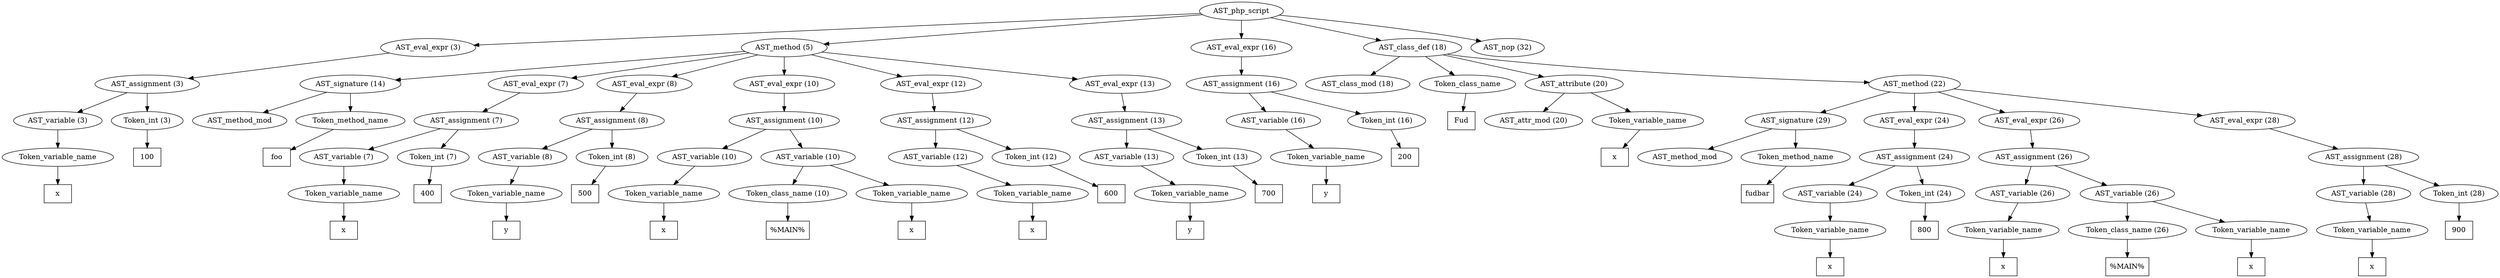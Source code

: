 /*
 * AST in dot format generated by phc -- the PHP compiler
 */

digraph AST {
node_0 [label="AST_php_script"];
node_1 [label="AST_eval_expr (3)"];
node_2 [label="AST_assignment (3)"];
node_3 [label="AST_variable (3)"];
node_4 [label="Token_variable_name"];
node_5 [label="x", shape=box]
node_4 -> node_5;
node_3 -> node_4;
node_6 [label="Token_int (3)"];
node_7 [label="100", shape=box]
node_6 -> node_7;
node_2 -> node_6;
node_2 -> node_3;
node_1 -> node_2;
node_8 [label="AST_method (5)"];
node_9 [label="AST_signature (14)"];
node_10 [label="AST_method_mod"];
node_11 [label="Token_method_name"];
node_12 [label="foo", shape=box]
node_11 -> node_12;
node_9 -> node_11;
node_9 -> node_10;
node_13 [label="AST_eval_expr (7)"];
node_14 [label="AST_assignment (7)"];
node_15 [label="AST_variable (7)"];
node_16 [label="Token_variable_name"];
node_17 [label="x", shape=box]
node_16 -> node_17;
node_15 -> node_16;
node_18 [label="Token_int (7)"];
node_19 [label="400", shape=box]
node_18 -> node_19;
node_14 -> node_18;
node_14 -> node_15;
node_13 -> node_14;
node_20 [label="AST_eval_expr (8)"];
node_21 [label="AST_assignment (8)"];
node_22 [label="AST_variable (8)"];
node_23 [label="Token_variable_name"];
node_24 [label="y", shape=box]
node_23 -> node_24;
node_22 -> node_23;
node_25 [label="Token_int (8)"];
node_26 [label="500", shape=box]
node_25 -> node_26;
node_21 -> node_25;
node_21 -> node_22;
node_20 -> node_21;
node_27 [label="AST_eval_expr (10)"];
node_28 [label="AST_assignment (10)"];
node_29 [label="AST_variable (10)"];
node_30 [label="Token_variable_name"];
node_31 [label="x", shape=box]
node_30 -> node_31;
node_29 -> node_30;
node_32 [label="AST_variable (10)"];
node_33 [label="Token_class_name (10)"];
node_34 [label="%MAIN%", shape=box]
node_33 -> node_34;
node_35 [label="Token_variable_name"];
node_36 [label="x", shape=box]
node_35 -> node_36;
node_32 -> node_35;
node_32 -> node_33;
node_28 -> node_32;
node_28 -> node_29;
node_27 -> node_28;
node_37 [label="AST_eval_expr (12)"];
node_38 [label="AST_assignment (12)"];
node_39 [label="AST_variable (12)"];
node_40 [label="Token_variable_name"];
node_41 [label="x", shape=box]
node_40 -> node_41;
node_39 -> node_40;
node_42 [label="Token_int (12)"];
node_43 [label="600", shape=box]
node_42 -> node_43;
node_38 -> node_42;
node_38 -> node_39;
node_37 -> node_38;
node_44 [label="AST_eval_expr (13)"];
node_45 [label="AST_assignment (13)"];
node_46 [label="AST_variable (13)"];
node_47 [label="Token_variable_name"];
node_48 [label="y", shape=box]
node_47 -> node_48;
node_46 -> node_47;
node_49 [label="Token_int (13)"];
node_50 [label="700", shape=box]
node_49 -> node_50;
node_45 -> node_49;
node_45 -> node_46;
node_44 -> node_45;
node_8 -> node_44;
node_8 -> node_37;
node_8 -> node_27;
node_8 -> node_20;
node_8 -> node_13;
node_8 -> node_9;
node_51 [label="AST_eval_expr (16)"];
node_52 [label="AST_assignment (16)"];
node_53 [label="AST_variable (16)"];
node_54 [label="Token_variable_name"];
node_55 [label="y", shape=box]
node_54 -> node_55;
node_53 -> node_54;
node_56 [label="Token_int (16)"];
node_57 [label="200", shape=box]
node_56 -> node_57;
node_52 -> node_56;
node_52 -> node_53;
node_51 -> node_52;
node_58 [label="AST_class_def (18)"];
node_59 [label="AST_class_mod (18)"];
node_60 [label="Token_class_name"];
node_61 [label="Fud", shape=box]
node_60 -> node_61;
node_62 [label="AST_attribute (20)"];
node_63 [label="AST_attr_mod (20)"];
node_64 [label="Token_variable_name"];
node_65 [label="x", shape=box]
node_64 -> node_65;
node_62 -> node_64;
node_62 -> node_63;
node_66 [label="AST_method (22)"];
node_67 [label="AST_signature (29)"];
node_68 [label="AST_method_mod"];
node_69 [label="Token_method_name"];
node_70 [label="fudbar", shape=box]
node_69 -> node_70;
node_67 -> node_69;
node_67 -> node_68;
node_71 [label="AST_eval_expr (24)"];
node_72 [label="AST_assignment (24)"];
node_73 [label="AST_variable (24)"];
node_74 [label="Token_variable_name"];
node_75 [label="x", shape=box]
node_74 -> node_75;
node_73 -> node_74;
node_76 [label="Token_int (24)"];
node_77 [label="800", shape=box]
node_76 -> node_77;
node_72 -> node_76;
node_72 -> node_73;
node_71 -> node_72;
node_78 [label="AST_eval_expr (26)"];
node_79 [label="AST_assignment (26)"];
node_80 [label="AST_variable (26)"];
node_81 [label="Token_variable_name"];
node_82 [label="x", shape=box]
node_81 -> node_82;
node_80 -> node_81;
node_83 [label="AST_variable (26)"];
node_84 [label="Token_class_name (26)"];
node_85 [label="%MAIN%", shape=box]
node_84 -> node_85;
node_86 [label="Token_variable_name"];
node_87 [label="x", shape=box]
node_86 -> node_87;
node_83 -> node_86;
node_83 -> node_84;
node_79 -> node_83;
node_79 -> node_80;
node_78 -> node_79;
node_88 [label="AST_eval_expr (28)"];
node_89 [label="AST_assignment (28)"];
node_90 [label="AST_variable (28)"];
node_91 [label="Token_variable_name"];
node_92 [label="x", shape=box]
node_91 -> node_92;
node_90 -> node_91;
node_93 [label="Token_int (28)"];
node_94 [label="900", shape=box]
node_93 -> node_94;
node_89 -> node_93;
node_89 -> node_90;
node_88 -> node_89;
node_66 -> node_88;
node_66 -> node_78;
node_66 -> node_71;
node_66 -> node_67;
node_58 -> node_66;
node_58 -> node_62;
node_58 -> node_60;
node_58 -> node_59;
node_95 [label="AST_nop (32)"];
node_0 -> node_95;
node_0 -> node_58;
node_0 -> node_51;
node_0 -> node_8;
node_0 -> node_1;
}

